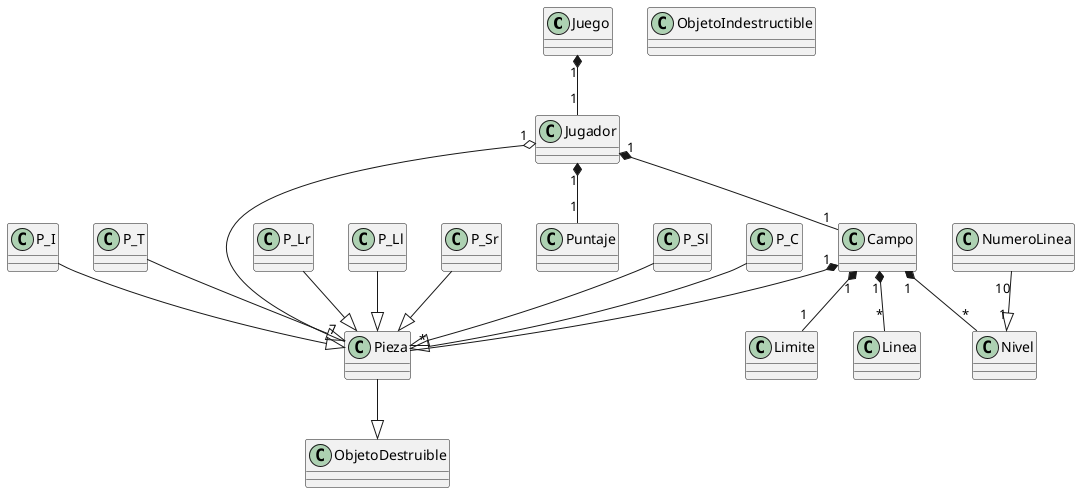 @startuml Tetris

class Juego
class Jugador

class Campo
class Pieza 
class P_C
class P_I
class P_T
class P_Lr
class P_Ll
class P_Sr
class P_Sl
class Puntaje
class Nivel
class NumeroLinea
class Limite
class ObjetoDestruible
class ObjetoIndestructible

Juego "1" *-- "1" Jugador
Jugador "1" *-- "1" Campo
Jugador "1" *-- "1" Puntaje
Jugador "1" o-- "7" Pieza
Campo "1" *-- "*" Nivel
Campo "1" *-- "*" Pieza
Campo "1" *-- "*" Linea
Campo "1" *-- "1" Limite
NumeroLinea "10" --|> "1" Nivel 

Pieza --|> ObjetoDestruible
P_C --|> Pieza
P_I --|> Pieza
P_T --|> Pieza
P_Lr --|> Pieza
P_Ll --|> Pieza
P_Sr --|> Pieza
P_Sl --|> Pieza

@enduml